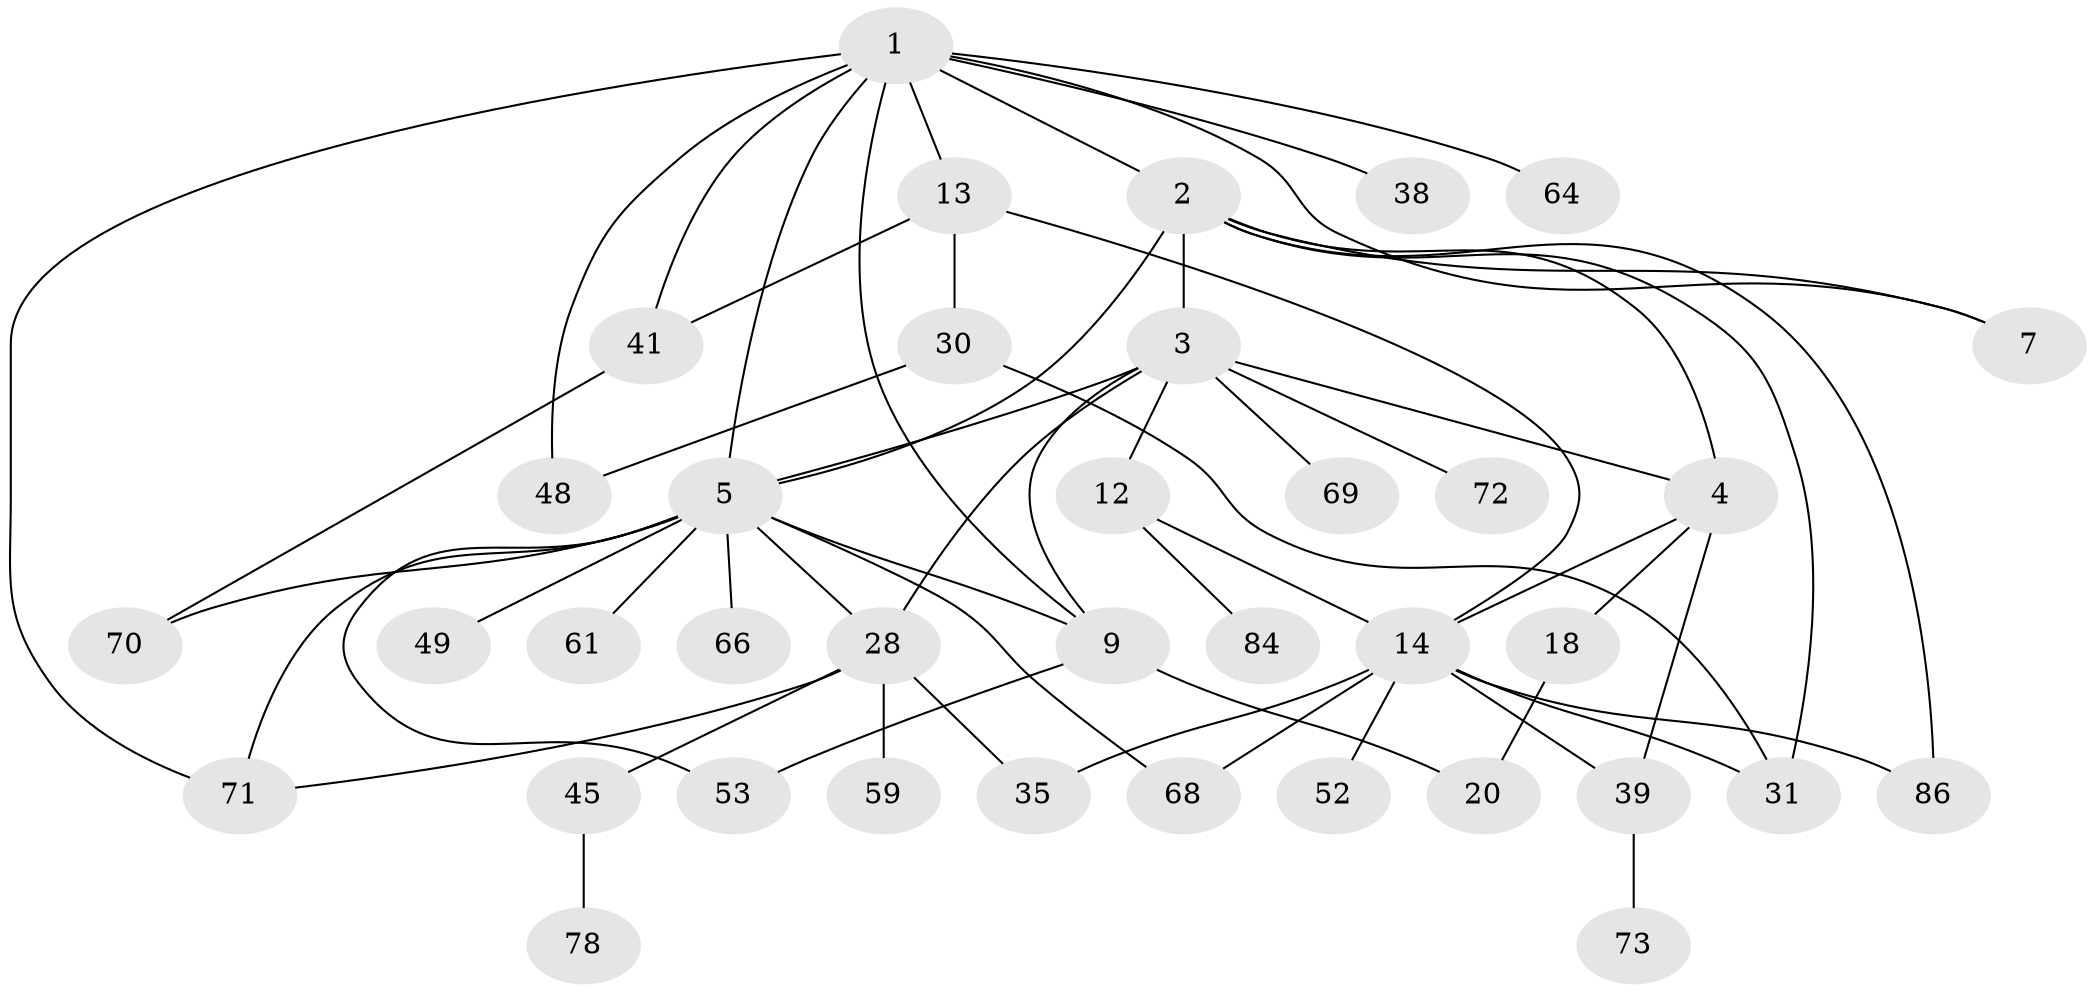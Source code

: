 // original degree distribution, {5: 0.07526881720430108, 7: 0.010752688172043012, 3: 0.1827956989247312, 8: 0.010752688172043012, 6: 0.021505376344086023, 2: 0.3225806451612903, 4: 0.10752688172043011, 1: 0.26881720430107525}
// Generated by graph-tools (version 1.1) at 2025/16/03/04/25 18:16:48]
// undirected, 37 vertices, 58 edges
graph export_dot {
graph [start="1"]
  node [color=gray90,style=filled];
  1 [super="+24+60+22"];
  2 [super="+23+34"];
  3 [super="+6"];
  4 [super="+65+8"];
  5 [super="+47+15+57"];
  7 [super="+11"];
  9 [super="+54+85"];
  12 [super="+36"];
  13 [super="+27"];
  14 [super="+16+25+17"];
  18;
  20;
  28 [super="+89+88"];
  30 [super="+76+40"];
  31 [super="+43"];
  35 [super="+77"];
  38 [super="+51"];
  39 [super="+55"];
  41 [super="+62"];
  45;
  48;
  49;
  52;
  53;
  59;
  61;
  64;
  66;
  68;
  69;
  70 [super="+90"];
  71 [super="+79"];
  72;
  73;
  78;
  84;
  86;
  1 -- 2;
  1 -- 13;
  1 -- 64;
  1 -- 38;
  1 -- 71;
  1 -- 48;
  1 -- 5;
  1 -- 7;
  1 -- 9;
  1 -- 41;
  2 -- 3;
  2 -- 4;
  2 -- 7;
  2 -- 86;
  2 -- 5;
  2 -- 31;
  3 -- 5;
  3 -- 69;
  3 -- 9;
  3 -- 72;
  3 -- 12;
  3 -- 28 [weight=2];
  3 -- 4;
  4 -- 14;
  4 -- 39 [weight=2];
  4 -- 18;
  5 -- 28;
  5 -- 49;
  5 -- 61;
  5 -- 66;
  5 -- 9 [weight=2];
  5 -- 53;
  5 -- 70 [weight=2];
  5 -- 71;
  5 -- 68;
  9 -- 53;
  9 -- 20;
  12 -- 84;
  12 -- 14;
  13 -- 30;
  13 -- 41;
  13 -- 14;
  14 -- 35;
  14 -- 68;
  14 -- 31;
  14 -- 52;
  14 -- 86;
  14 -- 39;
  18 -- 20;
  28 -- 45;
  28 -- 59;
  28 -- 35;
  28 -- 71;
  30 -- 48;
  30 -- 31;
  39 -- 73;
  41 -- 70;
  45 -- 78;
}
